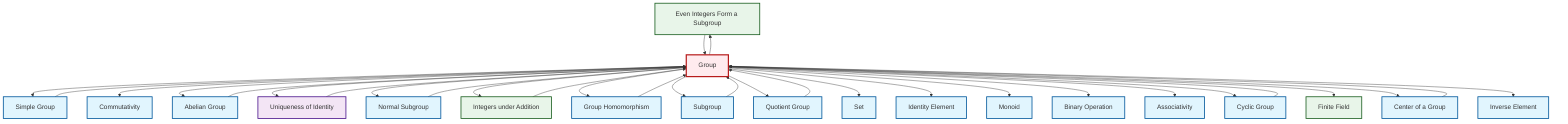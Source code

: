 graph TD
    classDef definition fill:#e1f5fe,stroke:#01579b,stroke-width:2px
    classDef theorem fill:#f3e5f5,stroke:#4a148c,stroke-width:2px
    classDef axiom fill:#fff3e0,stroke:#e65100,stroke-width:2px
    classDef example fill:#e8f5e9,stroke:#1b5e20,stroke-width:2px
    classDef current fill:#ffebee,stroke:#b71c1c,stroke-width:3px
    ex-even-integers-subgroup["Even Integers Form a Subgroup"]:::example
    ex-integers-addition["Integers under Addition"]:::example
    ex-finite-field["Finite Field"]:::example
    def-set["Set"]:::definition
    def-normal-subgroup["Normal Subgroup"]:::definition
    def-commutativity["Commutativity"]:::definition
    def-center-of-group["Center of a Group"]:::definition
    def-cyclic-group["Cyclic Group"]:::definition
    thm-unique-identity["Uniqueness of Identity"]:::theorem
    def-quotient-group["Quotient Group"]:::definition
    def-subgroup["Subgroup"]:::definition
    def-monoid["Monoid"]:::definition
    def-inverse-element["Inverse Element"]:::definition
    def-group["Group"]:::definition
    def-homomorphism["Group Homomorphism"]:::definition
    def-associativity["Associativity"]:::definition
    def-abelian-group["Abelian Group"]:::definition
    def-binary-operation["Binary Operation"]:::definition
    def-identity-element["Identity Element"]:::definition
    def-simple-group["Simple Group"]:::definition
    thm-unique-identity --> def-group
    def-group --> def-simple-group
    ex-even-integers-subgroup --> def-group
    def-simple-group --> def-group
    def-subgroup --> def-group
    def-group --> def-commutativity
    def-group --> def-abelian-group
    def-group --> thm-unique-identity
    def-group --> def-normal-subgroup
    def-group --> ex-integers-addition
    def-group --> ex-even-integers-subgroup
    def-homomorphism --> def-group
    def-group --> def-homomorphism
    ex-integers-addition --> def-group
    def-group --> def-subgroup
    def-group --> def-quotient-group
    def-group --> def-set
    def-quotient-group --> def-group
    def-center-of-group --> def-group
    def-group --> def-identity-element
    def-group --> def-monoid
    def-normal-subgroup --> def-group
    def-abelian-group --> def-group
    def-group --> def-binary-operation
    def-group --> def-associativity
    def-group --> def-cyclic-group
    def-group --> ex-finite-field
    def-group --> def-center-of-group
    def-group --> def-inverse-element
    def-cyclic-group --> def-group
    class def-group current